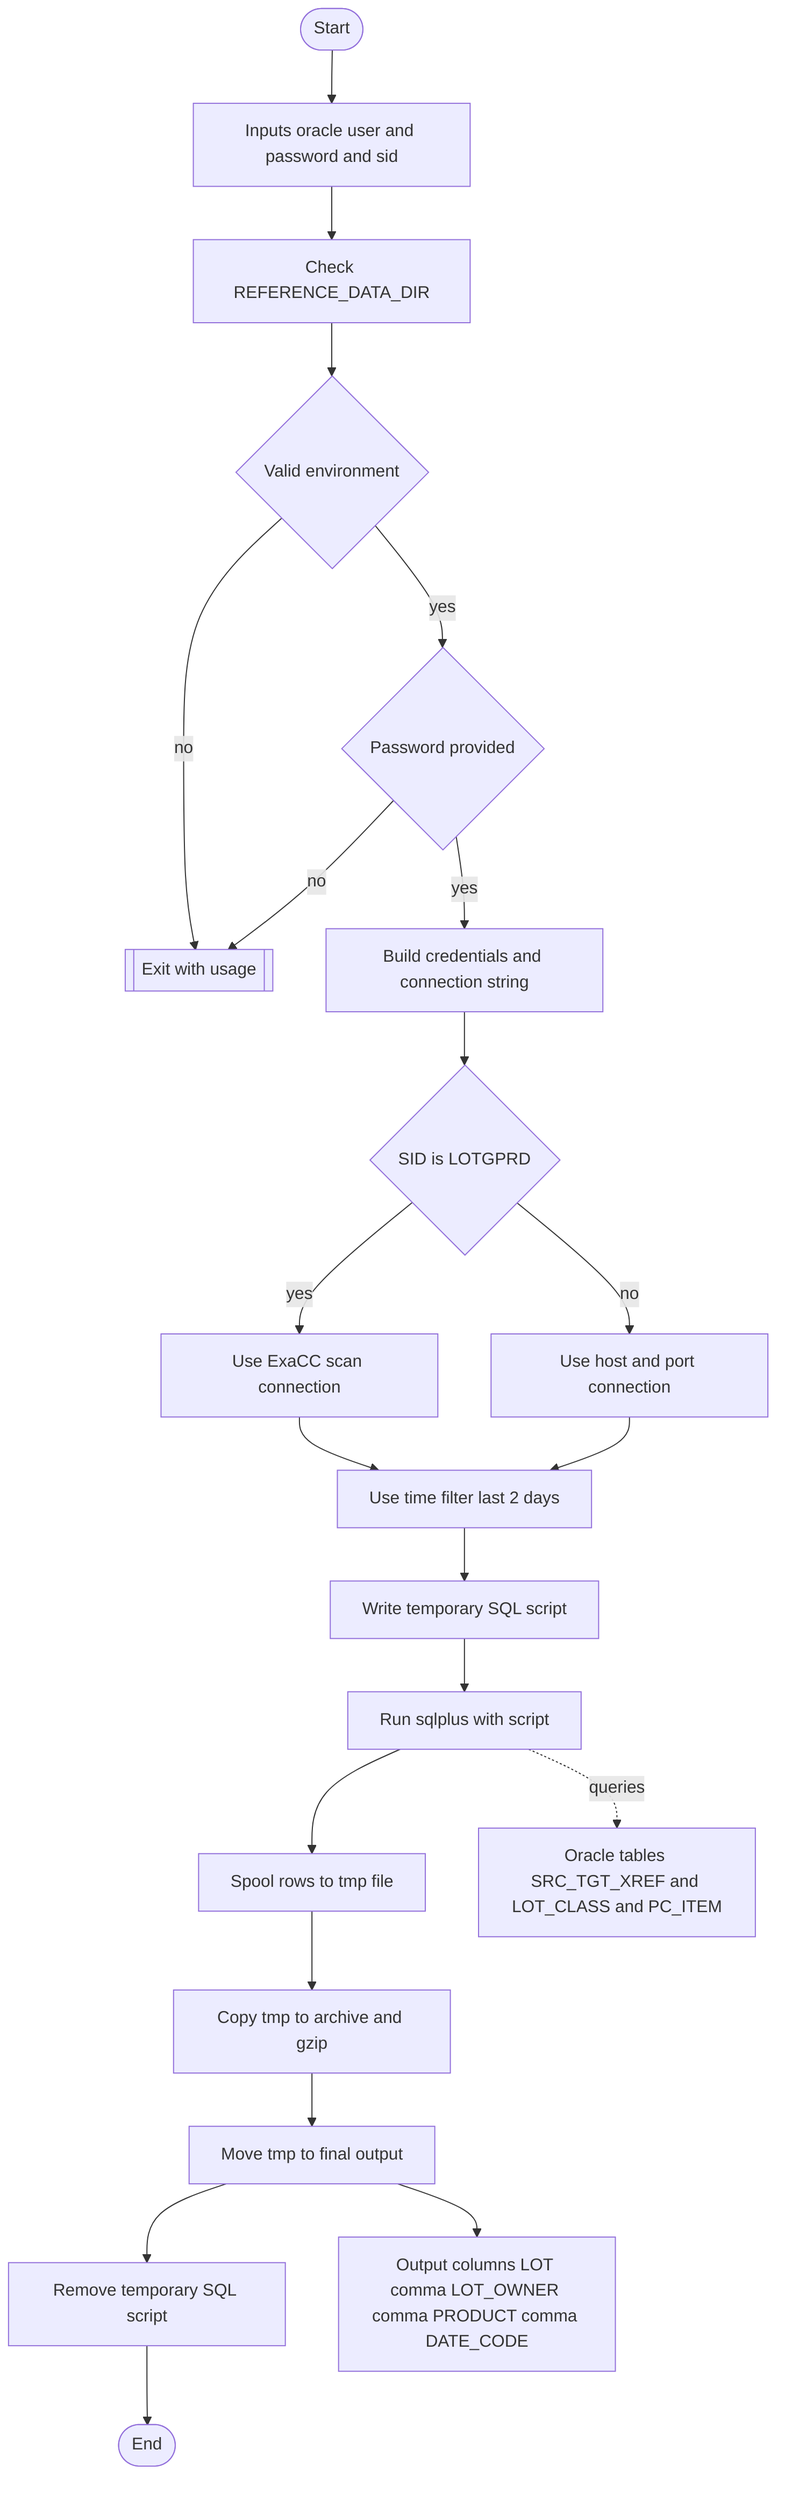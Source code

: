 %% Subcon Final Lot Reference Data Extraction Flow
%% Source refb_ingest/getSubconFlotRefData_LOTGDB.sh
%% Keep labels simple to avoid render errors

flowchart TD
  A([Start])
  B[Inputs oracle user and password and sid]
  C[Check REFERENCE_DATA_DIR]
  D{Valid environment}
  E{Password provided}
  F[[Exit with usage]]
  G[Build credentials and connection string]
  H{SID is LOTGPRD}
  I[Use ExaCC scan connection]
  J[Use host and port connection]
  K[Use time filter last 2 days]
  N[Write temporary SQL script]
  O[Run sqlplus with script]
  P[Spool rows to tmp file]
  Q[Copy tmp to archive and gzip]
  R[Move tmp to final output]
  S[Remove temporary SQL script]
  T([End])

  V[Oracle tables SRC_TGT_XREF and LOT_CLASS and PC_ITEM]

  A --> B --> C --> D
  D -- no --> F
  D -- yes --> E
  E -- no --> F
  E -- yes --> G --> H
  H -- yes --> I --> K
  H -- no --> J --> K
  K --> N --> O --> P --> Q --> R --> S --> T

  O -. queries .-> V

  U[Output columns LOT comma LOT_OWNER comma PRODUCT comma DATE_CODE]
  R --> U